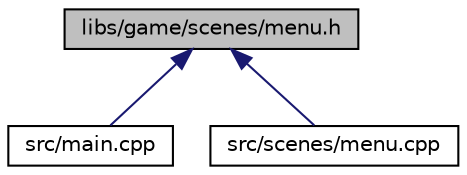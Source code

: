 digraph "libs/game/scenes/menu.h"
{
 // LATEX_PDF_SIZE
  edge [fontname="Helvetica",fontsize="10",labelfontname="Helvetica",labelfontsize="10"];
  node [fontname="Helvetica",fontsize="10",shape=record];
  Node1 [label="libs/game/scenes/menu.h",height=0.2,width=0.4,color="black", fillcolor="grey75", style="filled", fontcolor="black",tooltip="Scène du menu."];
  Node1 -> Node2 [dir="back",color="midnightblue",fontsize="10",style="solid"];
  Node2 [label="src/main.cpp",height=0.2,width=0.4,color="black", fillcolor="white", style="filled",URL="$main_8cpp.html",tooltip=" "];
  Node1 -> Node3 [dir="back",color="midnightblue",fontsize="10",style="solid"];
  Node3 [label="src/scenes/menu.cpp",height=0.2,width=0.4,color="black", fillcolor="white", style="filled",URL="$menu_8cpp.html",tooltip=" "];
}
